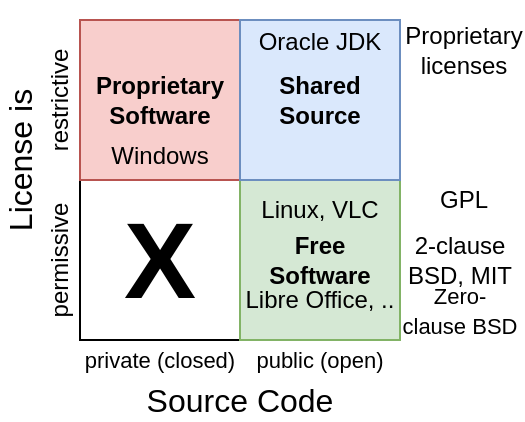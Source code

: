 <mxfile version="24.7.6">
  <diagram name="Seite-1" id="QD9Hn8IISMz7zZcDX5OA">
    <mxGraphModel dx="534" dy="312" grid="1" gridSize="10" guides="1" tooltips="1" connect="1" arrows="1" fold="1" page="1" pageScale="1" pageWidth="827" pageHeight="1169" math="0" shadow="0">
      <root>
        <mxCell id="0" />
        <mxCell id="1" parent="0" />
        <mxCell id="h-RIfIJi3bfVFDU83Ssf-3" value="" style="rounded=0;whiteSpace=wrap;html=1;" vertex="1" parent="1">
          <mxGeometry x="200" y="200" width="80" height="80" as="geometry" />
        </mxCell>
        <mxCell id="h-RIfIJi3bfVFDU83Ssf-4" value="" style="rounded=0;whiteSpace=wrap;html=1;fillColor=#d5e8d4;strokeColor=#82b366;" vertex="1" parent="1">
          <mxGeometry x="280" y="200" width="80" height="80" as="geometry" />
        </mxCell>
        <mxCell id="h-RIfIJi3bfVFDU83Ssf-1" value="" style="rounded=0;whiteSpace=wrap;html=1;fillColor=#f8cecc;strokeColor=#b85450;" vertex="1" parent="1">
          <mxGeometry x="200" y="120" width="80" height="80" as="geometry" />
        </mxCell>
        <mxCell id="h-RIfIJi3bfVFDU83Ssf-2" value="" style="rounded=0;whiteSpace=wrap;html=1;fillColor=#dae8fc;strokeColor=#6c8ebf;" vertex="1" parent="1">
          <mxGeometry x="280" y="120" width="80" height="80" as="geometry" />
        </mxCell>
        <mxCell id="h-RIfIJi3bfVFDU83Ssf-6" value="&lt;font style=&quot;font-size: 16px;&quot;&gt;Source Code&lt;/font&gt;" style="text;html=1;align=center;verticalAlign=middle;whiteSpace=wrap;rounded=0;" vertex="1" parent="1">
          <mxGeometry x="200" y="300" width="160" height="20" as="geometry" />
        </mxCell>
        <mxCell id="h-RIfIJi3bfVFDU83Ssf-7" value="&lt;font style=&quot;font-size: 11px;&quot;&gt;public (open)&lt;/font&gt;" style="text;html=1;align=center;verticalAlign=middle;whiteSpace=wrap;rounded=0;" vertex="1" parent="1">
          <mxGeometry x="280" y="280" width="80" height="20" as="geometry" />
        </mxCell>
        <mxCell id="h-RIfIJi3bfVFDU83Ssf-8" value="&lt;font style=&quot;font-size: 11px;&quot;&gt;private (closed)&lt;/font&gt;" style="text;html=1;align=center;verticalAlign=middle;whiteSpace=wrap;rounded=0;" vertex="1" parent="1">
          <mxGeometry x="200" y="280" width="80" height="20" as="geometry" />
        </mxCell>
        <mxCell id="h-RIfIJi3bfVFDU83Ssf-9" value="&lt;font style=&quot;font-size: 16px;&quot;&gt;License is&lt;/font&gt;" style="text;html=1;align=center;verticalAlign=middle;whiteSpace=wrap;rounded=0;rotation=-90;" vertex="1" parent="1">
          <mxGeometry x="90" y="180" width="160" height="20" as="geometry" />
        </mxCell>
        <mxCell id="h-RIfIJi3bfVFDU83Ssf-10" value="permissive" style="text;html=1;align=center;verticalAlign=middle;whiteSpace=wrap;rounded=0;rotation=-90;" vertex="1" parent="1">
          <mxGeometry x="150" y="230" width="80" height="20" as="geometry" />
        </mxCell>
        <mxCell id="h-RIfIJi3bfVFDU83Ssf-11" value="restrictive" style="text;html=1;align=center;verticalAlign=middle;whiteSpace=wrap;rounded=0;rotation=-90;" vertex="1" parent="1">
          <mxGeometry x="150" y="150" width="80" height="20" as="geometry" />
        </mxCell>
        <mxCell id="h-RIfIJi3bfVFDU83Ssf-12" value="&lt;b&gt;Free Software&lt;/b&gt;" style="text;html=1;align=center;verticalAlign=middle;whiteSpace=wrap;rounded=0;" vertex="1" parent="1">
          <mxGeometry x="280" y="225" width="80" height="30" as="geometry" />
        </mxCell>
        <mxCell id="h-RIfIJi3bfVFDU83Ssf-13" value="Linux, VLC" style="text;html=1;align=center;verticalAlign=middle;whiteSpace=wrap;rounded=0;" vertex="1" parent="1">
          <mxGeometry x="280" y="200" width="80" height="30" as="geometry" />
        </mxCell>
        <mxCell id="h-RIfIJi3bfVFDU83Ssf-14" value="Libre Office, .." style="text;html=1;align=center;verticalAlign=middle;whiteSpace=wrap;rounded=0;" vertex="1" parent="1">
          <mxGeometry x="280" y="250" width="80" height="20" as="geometry" />
        </mxCell>
        <mxCell id="h-RIfIJi3bfVFDU83Ssf-15" value="&lt;b&gt;Proprietary Software&lt;/b&gt;" style="text;html=1;align=center;verticalAlign=middle;whiteSpace=wrap;rounded=0;" vertex="1" parent="1">
          <mxGeometry x="200" y="145" width="80" height="30" as="geometry" />
        </mxCell>
        <mxCell id="h-RIfIJi3bfVFDU83Ssf-16" value="Windows" style="text;html=1;align=center;verticalAlign=middle;whiteSpace=wrap;rounded=0;" vertex="1" parent="1">
          <mxGeometry x="200" y="175" width="80" height="25" as="geometry" />
        </mxCell>
        <mxCell id="h-RIfIJi3bfVFDU83Ssf-18" value="2-clause BSD, MIT" style="text;strokeColor=none;align=center;fillColor=none;html=1;verticalAlign=middle;whiteSpace=wrap;rounded=0;" vertex="1" parent="1">
          <mxGeometry x="360" y="225" width="60" height="30" as="geometry" />
        </mxCell>
        <mxCell id="h-RIfIJi3bfVFDU83Ssf-20" value="Proprietary licenses" style="text;strokeColor=none;align=center;fillColor=none;html=1;verticalAlign=middle;whiteSpace=wrap;rounded=0;" vertex="1" parent="1">
          <mxGeometry x="364" y="120" width="56" height="30" as="geometry" />
        </mxCell>
        <mxCell id="h-RIfIJi3bfVFDU83Ssf-21" value="GPL" style="text;strokeColor=none;align=center;fillColor=none;html=1;verticalAlign=middle;whiteSpace=wrap;rounded=0;" vertex="1" parent="1">
          <mxGeometry x="364" y="200" width="56" height="20" as="geometry" />
        </mxCell>
        <mxCell id="h-RIfIJi3bfVFDU83Ssf-23" value="&lt;font style=&quot;font-size: 54px;&quot;&gt;&lt;b&gt;X&lt;/b&gt;&lt;/font&gt;" style="text;strokeColor=none;align=center;fillColor=none;html=1;verticalAlign=middle;whiteSpace=wrap;rounded=0;" vertex="1" parent="1">
          <mxGeometry x="200" y="210" width="80" height="60" as="geometry" />
        </mxCell>
        <mxCell id="h-RIfIJi3bfVFDU83Ssf-26" value="&lt;font style=&quot;font-size: 11px;&quot;&gt;Zero-clause BSD&lt;/font&gt;" style="text;strokeColor=none;align=center;fillColor=none;html=1;verticalAlign=middle;whiteSpace=wrap;rounded=0;" vertex="1" parent="1">
          <mxGeometry x="360" y="250" width="60" height="30" as="geometry" />
        </mxCell>
        <mxCell id="h-RIfIJi3bfVFDU83Ssf-29" value="Oracle JDK" style="text;html=1;align=center;verticalAlign=middle;whiteSpace=wrap;rounded=0;" vertex="1" parent="1">
          <mxGeometry x="280" y="122.5" width="80" height="17.5" as="geometry" />
        </mxCell>
        <mxCell id="h-RIfIJi3bfVFDU83Ssf-30" value="&lt;b&gt;Shared Source&lt;/b&gt;" style="text;html=1;align=center;verticalAlign=middle;whiteSpace=wrap;rounded=0;" vertex="1" parent="1">
          <mxGeometry x="280" y="145" width="80" height="30" as="geometry" />
        </mxCell>
      </root>
    </mxGraphModel>
  </diagram>
</mxfile>
